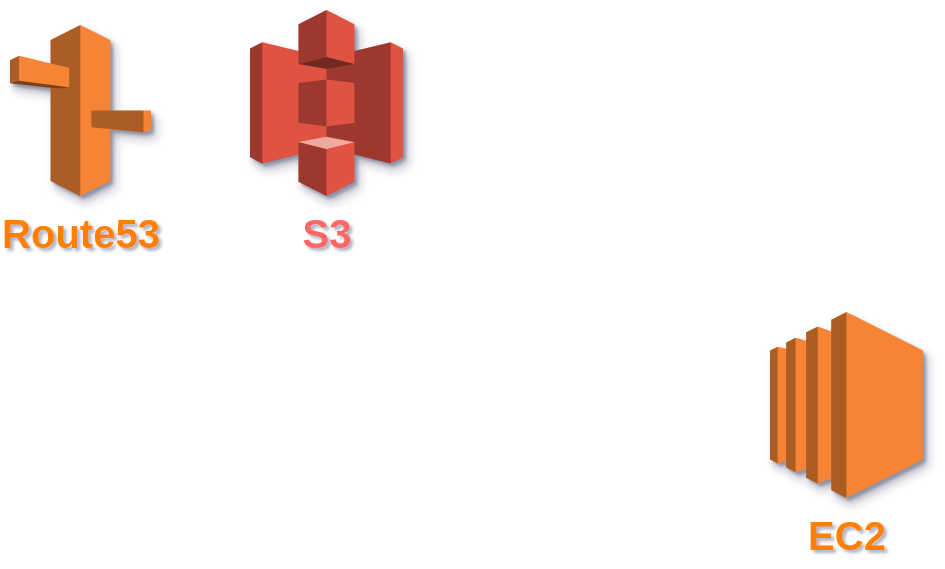 <mxfile version="13.10.0" type="embed">
    <diagram id="g8Kkm51qI-En9bbXxFeJ" name="ページ1">
        <mxGraphModel dx="924" dy="707" grid="1" gridSize="10" guides="1" tooltips="1" connect="1" arrows="1" fold="1" page="1" pageScale="1" pageWidth="827" pageHeight="1169" math="0" shadow="1">
            <root>
                <mxCell id="0"/>
                <mxCell id="1" parent="0"/>
                <mxCell id="2" value="&lt;b&gt;&lt;font style=&quot;font-size: 20px&quot;&gt;EC2&lt;/font&gt;&lt;/b&gt;" style="outlineConnect=0;dashed=0;verticalLabelPosition=bottom;verticalAlign=top;align=center;html=1;shape=mxgraph.aws3.ec2;fillColor=#F58534;gradientColor=none;fontColor=#FF8000;textDirection=ltr;horizontal=1;shadow=1;labelBackgroundColor=none;labelBorderColor=none;" vertex="1" parent="1">
                    <mxGeometry x="500" y="330" width="76.5" height="93" as="geometry"/>
                </mxCell>
                <mxCell id="7" value="&lt;font color=&quot;#ff6666&quot; style=&quot;font-size: 20px&quot;&gt;S3&lt;/font&gt;" style="outlineConnect=0;dashed=0;verticalLabelPosition=bottom;verticalAlign=top;align=center;html=1;shape=mxgraph.aws3.s3;fillColor=#E05243;gradientColor=none;shadow=1;labelBackgroundColor=none;fontColor=#FF8000;fontStyle=1" vertex="1" parent="1">
                    <mxGeometry x="240" y="179" width="76.5" height="93" as="geometry"/>
                </mxCell>
                <mxCell id="10" value="&lt;b style=&quot;font-size: 20px&quot;&gt;Route53&lt;/b&gt;" style="outlineConnect=0;dashed=0;verticalLabelPosition=bottom;verticalAlign=top;align=center;html=1;shape=mxgraph.aws3.route_53;fillColor=#F58536;gradientColor=none;shadow=1;labelBackgroundColor=none;fontColor=#FF8000;" vertex="1" parent="1">
                    <mxGeometry x="120" y="186.5" width="70.5" height="85.5" as="geometry"/>
                </mxCell>
            </root>
        </mxGraphModel>
    </diagram>
</mxfile>